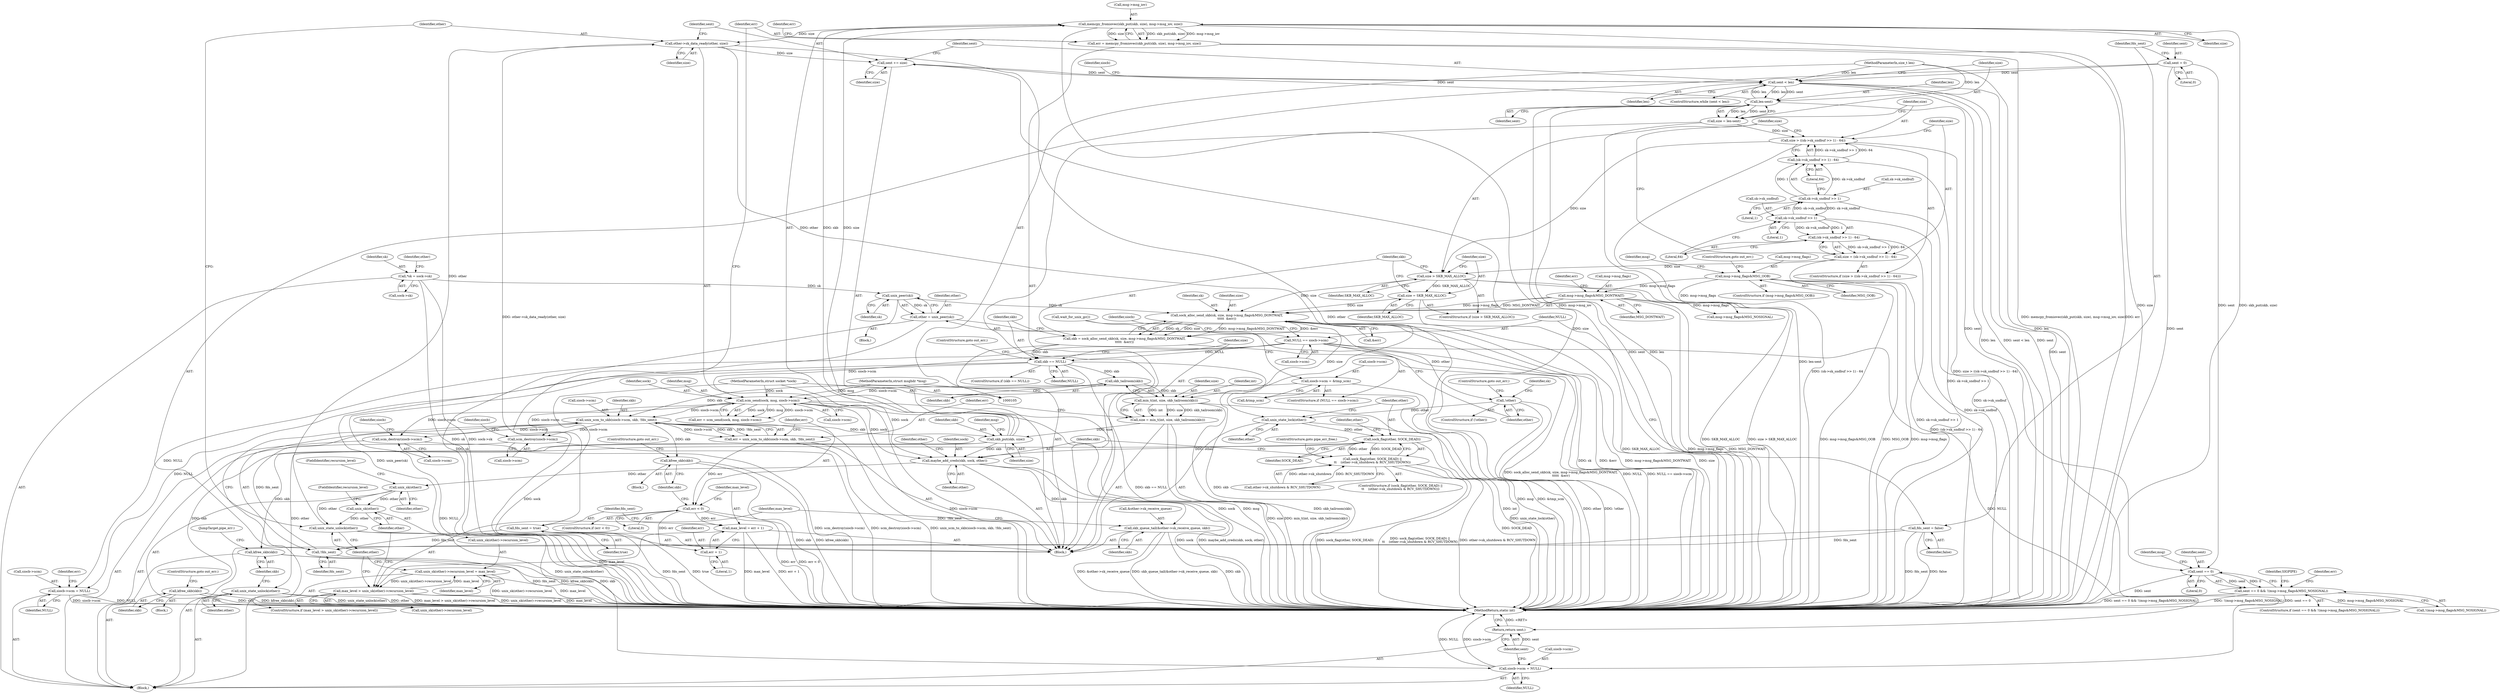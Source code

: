 digraph "1_linux_e0e3cea46d31d23dc40df0a49a7a2c04fe8edfea_1@API" {
"1000303" [label="(Call,memcpy_fromiovec(skb_put(skb, size), msg->msg_iov, size))"];
"1000304" [label="(Call,skb_put(skb, size))"];
"1000278" [label="(Call,unix_scm_to_skb(siocb->scm, skb, !fds_sent))"];
"1000154" [label="(Call,scm_send(sock, msg, siocb->scm))"];
"1000107" [label="(MethodParameterIn,struct socket *sock)"];
"1000108" [label="(MethodParameterIn,struct msghdr *msg)"];
"1000140" [label="(Call,NULL == siocb->scm)"];
"1000145" [label="(Call,siocb->scm = &tmp_scm)"];
"1000274" [label="(Call,skb_tailroom(skb))"];
"1000265" [label="(Call,skb == NULL)"];
"1000252" [label="(Call,skb = sock_alloc_send_skb(sk, size, msg->msg_flags&MSG_DONTWAIT,\n\t\t\t\t\t  &err))"];
"1000254" [label="(Call,sock_alloc_send_skb(sk, size, msg->msg_flags&MSG_DONTWAIT,\n\t\t\t\t\t  &err))"];
"1000203" [label="(Call,unix_peer(sk))"];
"1000117" [label="(Call,*sk = sock->sk)"];
"1000249" [label="(Call,size = SKB_MAX_ALLOC)"];
"1000246" [label="(Call,size > SKB_MAX_ALLOC)"];
"1000236" [label="(Call,size = (sk->sk_sndbuf >> 1) - 64)"];
"1000238" [label="(Call,(sk->sk_sndbuf >> 1) - 64)"];
"1000239" [label="(Call,sk->sk_sndbuf >> 1)"];
"1000230" [label="(Call,sk->sk_sndbuf >> 1)"];
"1000227" [label="(Call,size > ((sk->sk_sndbuf >> 1) - 64))"];
"1000221" [label="(Call,size = len-sent)"];
"1000223" [label="(Call,len-sent)"];
"1000217" [label="(Call,sent < len)"];
"1000130" [label="(Call,sent = 0)"];
"1000358" [label="(Call,sent += size)"];
"1000355" [label="(Call,other->sk_data_ready(other, size))"];
"1000353" [label="(Call,unix_state_unlock(other))"];
"1000349" [label="(Call,unix_sk(other))"];
"1000344" [label="(Call,unix_sk(other))"];
"1000330" [label="(Call,maybe_add_creds(skb, sock, other))"];
"1000321" [label="(Call,sock_flag(other, SOCK_DEAD))"];
"1000317" [label="(Call,unix_state_lock(other))"];
"1000206" [label="(Call,!other)"];
"1000201" [label="(Call,other = unix_peer(sk))"];
"1000303" [label="(Call,memcpy_fromiovec(skb_put(skb, size), msg->msg_iov, size))"];
"1000109" [label="(MethodParameterIn,size_t len)"];
"1000229" [label="(Call,(sk->sk_sndbuf >> 1) - 64)"];
"1000257" [label="(Call,msg->msg_flags&MSG_DONTWAIT)"];
"1000171" [label="(Call,msg->msg_flags&MSG_OOB)"];
"1000283" [label="(Call,!fds_sent)"];
"1000298" [label="(Call,fds_sent = true)"];
"1000135" [label="(Call,fds_sent = false)"];
"1000269" [label="(Call,size = min_t(int, size, skb_tailroom(skb)))"];
"1000271" [label="(Call,min_t(int, size, skb_tailroom(skb)))"];
"1000301" [label="(Call,err = memcpy_fromiovec(skb_put(skb, size), msg->msg_iov, size))"];
"1000320" [label="(Call,sock_flag(other, SOCK_DEAD) ||\n\t\t    (other->sk_shutdown & RCV_SHUTDOWN))"];
"1000334" [label="(Call,skb_queue_tail(&other->sk_receive_queue, skb))"];
"1000373" [label="(Call,unix_state_unlock(other))"];
"1000314" [label="(Call,kfree_skb(skb))"];
"1000375" [label="(Call,kfree_skb(skb))"];
"1000276" [label="(Call,err = unix_scm_to_skb(siocb->scm, skb, !fds_sent))"];
"1000286" [label="(Call,err < 0)"];
"1000293" [label="(Call,max_level = err + 1)"];
"1000341" [label="(Call,max_level > unix_sk(other)->recursion_level)"];
"1000347" [label="(Call,unix_sk(other)->recursion_level = max_level)"];
"1000295" [label="(Call,err + 1)"];
"1000290" [label="(Call,kfree_skb(skb))"];
"1000361" [label="(Call,scm_destroy(siocb->scm))"];
"1000398" [label="(Call,scm_destroy(siocb->scm))"];
"1000365" [label="(Call,siocb->scm = NULL)"];
"1000402" [label="(Call,siocb->scm = NULL)"];
"1000380" [label="(Call,sent == 0)"];
"1000379" [label="(Call,sent == 0 && !(msg->msg_flags&MSG_NOSIGNAL))"];
"1000370" [label="(Return,return sent;)"];
"1000292" [label="(ControlStructure,goto out_err;)"];
"1000326" [label="(Identifier,other)"];
"1000243" [label="(Literal,1)"];
"1000349" [label="(Call,unix_sk(other))"];
"1000220" [label="(Block,)"];
"1000315" [label="(Identifier,skb)"];
"1000258" [label="(Call,msg->msg_flags)"];
"1000314" [label="(Call,kfree_skb(skb))"];
"1000151" [label="(Call,wait_for_unix_gc())"];
"1000257" [label="(Call,msg->msg_flags&MSG_DONTWAIT)"];
"1000273" [label="(Identifier,size)"];
"1000362" [label="(Call,siocb->scm)"];
"1000212" [label="(Identifier,sk)"];
"1000137" [label="(Identifier,false)"];
"1000270" [label="(Identifier,size)"];
"1000386" [label="(Identifier,msg)"];
"1000373" [label="(Call,unix_state_unlock(other))"];
"1000381" [label="(Identifier,sent)"];
"1000301" [label="(Call,err = memcpy_fromiovec(skb_put(skb, size), msg->msg_iov, size))"];
"1000380" [label="(Call,sent == 0)"];
"1000117" [label="(Call,*sk = sock->sk)"];
"1000141" [label="(Identifier,NULL)"];
"1000277" [label="(Identifier,err)"];
"1000219" [label="(Identifier,len)"];
"1000156" [label="(Identifier,msg)"];
"1000290" [label="(Call,kfree_skb(skb))"];
"1000271" [label="(Call,min_t(int, size, skb_tailroom(skb)))"];
"1000118" [label="(Identifier,sk)"];
"1000390" [label="(Identifier,SIGPIPE)"];
"1000346" [label="(FieldIdentifier,recursion_level)"];
"1000404" [label="(Identifier,siocb)"];
"1000146" [label="(Call,siocb->scm)"];
"1000124" [label="(Identifier,other)"];
"1000217" [label="(Call,sent < len)"];
"1000402" [label="(Call,siocb->scm = NULL)"];
"1000240" [label="(Call,sk->sk_sndbuf)"];
"1000344" [label="(Call,unix_sk(other))"];
"1000265" [label="(Call,skb == NULL)"];
"1000304" [label="(Call,skb_put(skb, size))"];
"1000228" [label="(Identifier,size)"];
"1000275" [label="(Identifier,skb)"];
"1000154" [label="(Call,scm_send(sock, msg, siocb->scm))"];
"1000179" [label="(Identifier,msg)"];
"1000306" [label="(Identifier,size)"];
"1000176" [label="(ControlStructure,goto out_err;)"];
"1000132" [label="(Literal,0)"];
"1000170" [label="(ControlStructure,if (msg->msg_flags&MSG_OOB))"];
"1000313" [label="(Block,)"];
"1000145" [label="(Call,siocb->scm = &tmp_scm)"];
"1000234" [label="(Literal,1)"];
"1000356" [label="(Identifier,other)"];
"1000379" [label="(Call,sent == 0 && !(msg->msg_flags&MSG_NOSIGNAL))"];
"1000352" [label="(Identifier,max_level)"];
"1000236" [label="(Call,size = (sk->sk_sndbuf >> 1) - 64)"];
"1000227" [label="(Call,size > ((sk->sk_sndbuf >> 1) - 64))"];
"1000287" [label="(Identifier,err)"];
"1000321" [label="(Call,sock_flag(other, SOCK_DEAD))"];
"1000319" [label="(ControlStructure,if (sock_flag(other, SOCK_DEAD) ||\n\t\t    (other->sk_shutdown & RCV_SHUTDOWN)))"];
"1000247" [label="(Identifier,size)"];
"1000334" [label="(Call,skb_queue_tail(&other->sk_receive_queue, skb))"];
"1000335" [label="(Call,&other->sk_receive_queue)"];
"1000367" [label="(Identifier,siocb)"];
"1000252" [label="(Call,skb = sock_alloc_send_skb(sk, size, msg->msg_flags&MSG_DONTWAIT,\n\t\t\t\t\t  &err))"];
"1000398" [label="(Call,scm_destroy(siocb->scm))"];
"1000256" [label="(Identifier,size)"];
"1000331" [label="(Identifier,skb)"];
"1000291" [label="(Identifier,skb)"];
"1000297" [label="(Literal,1)"];
"1000371" [label="(Identifier,sent)"];
"1000206" [label="(Call,!other)"];
"1000205" [label="(ControlStructure,if (!other))"];
"1000248" [label="(Identifier,SKB_MAX_ALLOC)"];
"1000109" [label="(MethodParameterIn,size_t len)"];
"1000171" [label="(Call,msg->msg_flags&MSG_OOB)"];
"1000323" [label="(Identifier,SOCK_DEAD)"];
"1000251" [label="(Identifier,SKB_MAX_ALLOC)"];
"1000340" [label="(ControlStructure,if (max_level > unix_sk(other)->recursion_level))"];
"1000142" [label="(Call,siocb->scm)"];
"1000406" [label="(Identifier,NULL)"];
"1000119" [label="(Call,sock->sk)"];
"1000136" [label="(Identifier,fds_sent)"];
"1000216" [label="(ControlStructure,while (sent < len))"];
"1000308" [label="(Identifier,msg)"];
"1000264" [label="(ControlStructure,if (skb == NULL))"];
"1000245" [label="(ControlStructure,if (size > SKB_MAX_ALLOC))"];
"1000375" [label="(Call,kfree_skb(skb))"];
"1000341" [label="(Call,max_level > unix_sk(other)->recursion_level)"];
"1000407" [label="(Identifier,err)"];
"1000149" [label="(Call,&tmp_scm)"];
"1000244" [label="(Literal,64)"];
"1000272" [label="(Identifier,int)"];
"1000383" [label="(Call,!(msg->msg_flags&MSG_NOSIGNAL))"];
"1000365" [label="(Call,siocb->scm = NULL)"];
"1000226" [label="(ControlStructure,if (size > ((sk->sk_sndbuf >> 1) - 64)))"];
"1000263" [label="(Identifier,err)"];
"1000288" [label="(Literal,0)"];
"1000343" [label="(Call,unix_sk(other)->recursion_level)"];
"1000231" [label="(Call,sk->sk_sndbuf)"];
"1000361" [label="(Call,scm_destroy(siocb->scm))"];
"1000378" [label="(ControlStructure,if (sent == 0 && !(msg->msg_flags&MSG_NOSIGNAL)))"];
"1000310" [label="(Identifier,size)"];
"1000351" [label="(FieldIdentifier,recursion_level)"];
"1000318" [label="(Identifier,other)"];
"1000296" [label="(Identifier,err)"];
"1000285" [label="(ControlStructure,if (err < 0))"];
"1000279" [label="(Call,siocb->scm)"];
"1000348" [label="(Call,unix_sk(other)->recursion_level)"];
"1000175" [label="(Identifier,MSG_OOB)"];
"1000250" [label="(Identifier,size)"];
"1000370" [label="(Return,return sent;)"];
"1000224" [label="(Identifier,len)"];
"1000330" [label="(Call,maybe_add_creds(skb, sock, other))"];
"1000345" [label="(Identifier,other)"];
"1000294" [label="(Identifier,max_level)"];
"1000130" [label="(Call,sent = 0)"];
"1000360" [label="(Identifier,size)"];
"1000249" [label="(Call,size = SKB_MAX_ALLOC)"];
"1000222" [label="(Identifier,size)"];
"1000303" [label="(Call,memcpy_fromiovec(skb_put(skb, size), msg->msg_iov, size))"];
"1000157" [label="(Call,siocb->scm)"];
"1000155" [label="(Identifier,sock)"];
"1000204" [label="(Identifier,sk)"];
"1000110" [label="(Block,)"];
"1000305" [label="(Identifier,skb)"];
"1000359" [label="(Identifier,sent)"];
"1000337" [label="(Identifier,other)"];
"1000108" [label="(MethodParameterIn,struct msghdr *msg)"];
"1000147" [label="(Identifier,siocb)"];
"1000354" [label="(Identifier,other)"];
"1000289" [label="(Block,)"];
"1000230" [label="(Call,sk->sk_sndbuf >> 1)"];
"1000320" [label="(Call,sock_flag(other, SOCK_DEAD) ||\n\t\t    (other->sk_shutdown & RCV_SHUTDOWN))"];
"1000299" [label="(Identifier,fds_sent)"];
"1000376" [label="(Identifier,skb)"];
"1000300" [label="(Identifier,true)"];
"1000131" [label="(Identifier,sent)"];
"1000107" [label="(MethodParameterIn,struct socket *sock)"];
"1000282" [label="(Identifier,skb)"];
"1000269" [label="(Call,size = min_t(int, size, skb_tailroom(skb)))"];
"1000329" [label="(ControlStructure,goto pipe_err_free;)"];
"1000253" [label="(Identifier,skb)"];
"1000347" [label="(Call,unix_sk(other)->recursion_level = max_level)"];
"1000268" [label="(ControlStructure,goto out_err;)"];
"1000358" [label="(Call,sent += size)"];
"1000283" [label="(Call,!fds_sent)"];
"1000408" [label="(MethodReturn,static int)"];
"1000274" [label="(Call,skb_tailroom(skb))"];
"1000152" [label="(Call,err = scm_send(sock, msg, siocb->scm))"];
"1000276" [label="(Call,err = unix_scm_to_skb(siocb->scm, skb, !fds_sent))"];
"1000317" [label="(Call,unix_state_lock(other))"];
"1000394" [label="(Identifier,err)"];
"1000208" [label="(ControlStructure,goto out_err;)"];
"1000262" [label="(Call,&err)"];
"1000403" [label="(Call,siocb->scm)"];
"1000384" [label="(Call,msg->msg_flags&MSG_NOSIGNAL)"];
"1000342" [label="(Identifier,max_level)"];
"1000324" [label="(Call,other->sk_shutdown & RCV_SHUTDOWN)"];
"1000369" [label="(Identifier,NULL)"];
"1000254" [label="(Call,sock_alloc_send_skb(sk, size, msg->msg_flags&MSG_DONTWAIT,\n\t\t\t\t\t  &err))"];
"1000278" [label="(Call,unix_scm_to_skb(siocb->scm, skb, !fds_sent))"];
"1000139" [label="(ControlStructure,if (NULL == siocb->scm))"];
"1000307" [label="(Call,msg->msg_iov)"];
"1000382" [label="(Literal,0)"];
"1000196" [label="(Block,)"];
"1000355" [label="(Call,other->sk_data_ready(other, size))"];
"1000374" [label="(Identifier,other)"];
"1000316" [label="(ControlStructure,goto out_err;)"];
"1000221" [label="(Call,size = len-sent)"];
"1000267" [label="(Identifier,NULL)"];
"1000246" [label="(Call,size > SKB_MAX_ALLOC)"];
"1000223" [label="(Call,len-sent)"];
"1000332" [label="(Identifier,sock)"];
"1000284" [label="(Identifier,fds_sent)"];
"1000225" [label="(Identifier,sent)"];
"1000295" [label="(Call,err + 1)"];
"1000140" [label="(Call,NULL == siocb->scm)"];
"1000286" [label="(Call,err < 0)"];
"1000353" [label="(Call,unix_state_unlock(other))"];
"1000135" [label="(Call,fds_sent = false)"];
"1000203" [label="(Call,unix_peer(sk))"];
"1000298" [label="(Call,fds_sent = true)"];
"1000312" [label="(Identifier,err)"];
"1000237" [label="(Identifier,size)"];
"1000229" [label="(Call,(sk->sk_sndbuf >> 1) - 64)"];
"1000266" [label="(Identifier,skb)"];
"1000207" [label="(Identifier,other)"];
"1000377" [label="(JumpTarget,pipe_err:)"];
"1000293" [label="(Call,max_level = err + 1)"];
"1000255" [label="(Identifier,sk)"];
"1000322" [label="(Identifier,other)"];
"1000235" [label="(Literal,64)"];
"1000202" [label="(Identifier,other)"];
"1000350" [label="(Identifier,other)"];
"1000238" [label="(Call,(sk->sk_sndbuf >> 1) - 64)"];
"1000201" [label="(Call,other = unix_peer(sk))"];
"1000399" [label="(Call,siocb->scm)"];
"1000261" [label="(Identifier,MSG_DONTWAIT)"];
"1000357" [label="(Identifier,size)"];
"1000218" [label="(Identifier,sent)"];
"1000333" [label="(Identifier,other)"];
"1000339" [label="(Identifier,skb)"];
"1000172" [label="(Call,msg->msg_flags)"];
"1000363" [label="(Identifier,siocb)"];
"1000302" [label="(Identifier,err)"];
"1000239" [label="(Call,sk->sk_sndbuf >> 1)"];
"1000366" [label="(Call,siocb->scm)"];
"1000303" -> "1000301"  [label="AST: "];
"1000303" -> "1000310"  [label="CFG: "];
"1000304" -> "1000303"  [label="AST: "];
"1000307" -> "1000303"  [label="AST: "];
"1000310" -> "1000303"  [label="AST: "];
"1000301" -> "1000303"  [label="CFG: "];
"1000303" -> "1000408"  [label="DDG: size"];
"1000303" -> "1000408"  [label="DDG: skb_put(skb, size)"];
"1000303" -> "1000408"  [label="DDG: msg->msg_iov"];
"1000303" -> "1000301"  [label="DDG: skb_put(skb, size)"];
"1000303" -> "1000301"  [label="DDG: msg->msg_iov"];
"1000303" -> "1000301"  [label="DDG: size"];
"1000304" -> "1000303"  [label="DDG: skb"];
"1000304" -> "1000303"  [label="DDG: size"];
"1000303" -> "1000355"  [label="DDG: size"];
"1000304" -> "1000306"  [label="CFG: "];
"1000305" -> "1000304"  [label="AST: "];
"1000306" -> "1000304"  [label="AST: "];
"1000308" -> "1000304"  [label="CFG: "];
"1000278" -> "1000304"  [label="DDG: skb"];
"1000269" -> "1000304"  [label="DDG: size"];
"1000304" -> "1000314"  [label="DDG: skb"];
"1000304" -> "1000330"  [label="DDG: skb"];
"1000304" -> "1000375"  [label="DDG: skb"];
"1000278" -> "1000276"  [label="AST: "];
"1000278" -> "1000283"  [label="CFG: "];
"1000279" -> "1000278"  [label="AST: "];
"1000282" -> "1000278"  [label="AST: "];
"1000283" -> "1000278"  [label="AST: "];
"1000276" -> "1000278"  [label="CFG: "];
"1000278" -> "1000408"  [label="DDG: !fds_sent"];
"1000278" -> "1000276"  [label="DDG: siocb->scm"];
"1000278" -> "1000276"  [label="DDG: skb"];
"1000278" -> "1000276"  [label="DDG: !fds_sent"];
"1000154" -> "1000278"  [label="DDG: siocb->scm"];
"1000274" -> "1000278"  [label="DDG: skb"];
"1000283" -> "1000278"  [label="DDG: fds_sent"];
"1000278" -> "1000290"  [label="DDG: skb"];
"1000278" -> "1000361"  [label="DDG: siocb->scm"];
"1000278" -> "1000398"  [label="DDG: siocb->scm"];
"1000154" -> "1000152"  [label="AST: "];
"1000154" -> "1000157"  [label="CFG: "];
"1000155" -> "1000154"  [label="AST: "];
"1000156" -> "1000154"  [label="AST: "];
"1000157" -> "1000154"  [label="AST: "];
"1000152" -> "1000154"  [label="CFG: "];
"1000154" -> "1000408"  [label="DDG: siocb->scm"];
"1000154" -> "1000408"  [label="DDG: sock"];
"1000154" -> "1000408"  [label="DDG: msg"];
"1000154" -> "1000152"  [label="DDG: sock"];
"1000154" -> "1000152"  [label="DDG: msg"];
"1000154" -> "1000152"  [label="DDG: siocb->scm"];
"1000107" -> "1000154"  [label="DDG: sock"];
"1000108" -> "1000154"  [label="DDG: msg"];
"1000140" -> "1000154"  [label="DDG: siocb->scm"];
"1000145" -> "1000154"  [label="DDG: siocb->scm"];
"1000154" -> "1000330"  [label="DDG: sock"];
"1000154" -> "1000361"  [label="DDG: siocb->scm"];
"1000154" -> "1000398"  [label="DDG: siocb->scm"];
"1000107" -> "1000105"  [label="AST: "];
"1000107" -> "1000408"  [label="DDG: sock"];
"1000107" -> "1000330"  [label="DDG: sock"];
"1000108" -> "1000105"  [label="AST: "];
"1000108" -> "1000408"  [label="DDG: msg"];
"1000140" -> "1000139"  [label="AST: "];
"1000140" -> "1000142"  [label="CFG: "];
"1000141" -> "1000140"  [label="AST: "];
"1000142" -> "1000140"  [label="AST: "];
"1000147" -> "1000140"  [label="CFG: "];
"1000151" -> "1000140"  [label="CFG: "];
"1000140" -> "1000408"  [label="DDG: NULL"];
"1000140" -> "1000408"  [label="DDG: NULL == siocb->scm"];
"1000140" -> "1000265"  [label="DDG: NULL"];
"1000140" -> "1000365"  [label="DDG: NULL"];
"1000140" -> "1000402"  [label="DDG: NULL"];
"1000145" -> "1000139"  [label="AST: "];
"1000145" -> "1000149"  [label="CFG: "];
"1000146" -> "1000145"  [label="AST: "];
"1000149" -> "1000145"  [label="AST: "];
"1000151" -> "1000145"  [label="CFG: "];
"1000145" -> "1000408"  [label="DDG: &tmp_scm"];
"1000274" -> "1000271"  [label="AST: "];
"1000274" -> "1000275"  [label="CFG: "];
"1000275" -> "1000274"  [label="AST: "];
"1000271" -> "1000274"  [label="CFG: "];
"1000274" -> "1000271"  [label="DDG: skb"];
"1000265" -> "1000274"  [label="DDG: skb"];
"1000265" -> "1000264"  [label="AST: "];
"1000265" -> "1000267"  [label="CFG: "];
"1000266" -> "1000265"  [label="AST: "];
"1000267" -> "1000265"  [label="AST: "];
"1000268" -> "1000265"  [label="CFG: "];
"1000270" -> "1000265"  [label="CFG: "];
"1000265" -> "1000408"  [label="DDG: skb == NULL"];
"1000265" -> "1000408"  [label="DDG: skb"];
"1000252" -> "1000265"  [label="DDG: skb"];
"1000265" -> "1000365"  [label="DDG: NULL"];
"1000265" -> "1000402"  [label="DDG: NULL"];
"1000252" -> "1000220"  [label="AST: "];
"1000252" -> "1000254"  [label="CFG: "];
"1000253" -> "1000252"  [label="AST: "];
"1000254" -> "1000252"  [label="AST: "];
"1000266" -> "1000252"  [label="CFG: "];
"1000252" -> "1000408"  [label="DDG: sock_alloc_send_skb(sk, size, msg->msg_flags&MSG_DONTWAIT,\n\t\t\t\t\t  &err)"];
"1000254" -> "1000252"  [label="DDG: sk"];
"1000254" -> "1000252"  [label="DDG: size"];
"1000254" -> "1000252"  [label="DDG: msg->msg_flags&MSG_DONTWAIT"];
"1000254" -> "1000252"  [label="DDG: &err"];
"1000254" -> "1000262"  [label="CFG: "];
"1000255" -> "1000254"  [label="AST: "];
"1000256" -> "1000254"  [label="AST: "];
"1000257" -> "1000254"  [label="AST: "];
"1000262" -> "1000254"  [label="AST: "];
"1000254" -> "1000408"  [label="DDG: sk"];
"1000254" -> "1000408"  [label="DDG: &err"];
"1000254" -> "1000408"  [label="DDG: msg->msg_flags&MSG_DONTWAIT"];
"1000254" -> "1000408"  [label="DDG: size"];
"1000203" -> "1000254"  [label="DDG: sk"];
"1000249" -> "1000254"  [label="DDG: size"];
"1000246" -> "1000254"  [label="DDG: size"];
"1000257" -> "1000254"  [label="DDG: msg->msg_flags"];
"1000257" -> "1000254"  [label="DDG: MSG_DONTWAIT"];
"1000254" -> "1000271"  [label="DDG: size"];
"1000203" -> "1000201"  [label="AST: "];
"1000203" -> "1000204"  [label="CFG: "];
"1000204" -> "1000203"  [label="AST: "];
"1000201" -> "1000203"  [label="CFG: "];
"1000203" -> "1000408"  [label="DDG: sk"];
"1000203" -> "1000201"  [label="DDG: sk"];
"1000117" -> "1000203"  [label="DDG: sk"];
"1000117" -> "1000110"  [label="AST: "];
"1000117" -> "1000119"  [label="CFG: "];
"1000118" -> "1000117"  [label="AST: "];
"1000119" -> "1000117"  [label="AST: "];
"1000124" -> "1000117"  [label="CFG: "];
"1000117" -> "1000408"  [label="DDG: sk"];
"1000117" -> "1000408"  [label="DDG: sock->sk"];
"1000249" -> "1000245"  [label="AST: "];
"1000249" -> "1000251"  [label="CFG: "];
"1000250" -> "1000249"  [label="AST: "];
"1000251" -> "1000249"  [label="AST: "];
"1000253" -> "1000249"  [label="CFG: "];
"1000249" -> "1000408"  [label="DDG: SKB_MAX_ALLOC"];
"1000246" -> "1000249"  [label="DDG: SKB_MAX_ALLOC"];
"1000246" -> "1000245"  [label="AST: "];
"1000246" -> "1000248"  [label="CFG: "];
"1000247" -> "1000246"  [label="AST: "];
"1000248" -> "1000246"  [label="AST: "];
"1000250" -> "1000246"  [label="CFG: "];
"1000253" -> "1000246"  [label="CFG: "];
"1000246" -> "1000408"  [label="DDG: SKB_MAX_ALLOC"];
"1000246" -> "1000408"  [label="DDG: size > SKB_MAX_ALLOC"];
"1000236" -> "1000246"  [label="DDG: size"];
"1000227" -> "1000246"  [label="DDG: size"];
"1000236" -> "1000226"  [label="AST: "];
"1000236" -> "1000238"  [label="CFG: "];
"1000237" -> "1000236"  [label="AST: "];
"1000238" -> "1000236"  [label="AST: "];
"1000247" -> "1000236"  [label="CFG: "];
"1000236" -> "1000408"  [label="DDG: (sk->sk_sndbuf >> 1) - 64"];
"1000238" -> "1000236"  [label="DDG: sk->sk_sndbuf >> 1"];
"1000238" -> "1000236"  [label="DDG: 64"];
"1000238" -> "1000244"  [label="CFG: "];
"1000239" -> "1000238"  [label="AST: "];
"1000244" -> "1000238"  [label="AST: "];
"1000238" -> "1000408"  [label="DDG: sk->sk_sndbuf >> 1"];
"1000239" -> "1000238"  [label="DDG: sk->sk_sndbuf"];
"1000239" -> "1000238"  [label="DDG: 1"];
"1000239" -> "1000243"  [label="CFG: "];
"1000240" -> "1000239"  [label="AST: "];
"1000243" -> "1000239"  [label="AST: "];
"1000244" -> "1000239"  [label="CFG: "];
"1000239" -> "1000408"  [label="DDG: sk->sk_sndbuf"];
"1000239" -> "1000230"  [label="DDG: sk->sk_sndbuf"];
"1000230" -> "1000239"  [label="DDG: sk->sk_sndbuf"];
"1000230" -> "1000229"  [label="AST: "];
"1000230" -> "1000234"  [label="CFG: "];
"1000231" -> "1000230"  [label="AST: "];
"1000234" -> "1000230"  [label="AST: "];
"1000235" -> "1000230"  [label="CFG: "];
"1000230" -> "1000408"  [label="DDG: sk->sk_sndbuf"];
"1000230" -> "1000229"  [label="DDG: sk->sk_sndbuf"];
"1000230" -> "1000229"  [label="DDG: 1"];
"1000227" -> "1000226"  [label="AST: "];
"1000227" -> "1000229"  [label="CFG: "];
"1000228" -> "1000227"  [label="AST: "];
"1000229" -> "1000227"  [label="AST: "];
"1000237" -> "1000227"  [label="CFG: "];
"1000247" -> "1000227"  [label="CFG: "];
"1000227" -> "1000408"  [label="DDG: size > ((sk->sk_sndbuf >> 1) - 64)"];
"1000227" -> "1000408"  [label="DDG: (sk->sk_sndbuf >> 1) - 64"];
"1000221" -> "1000227"  [label="DDG: size"];
"1000229" -> "1000227"  [label="DDG: sk->sk_sndbuf >> 1"];
"1000229" -> "1000227"  [label="DDG: 64"];
"1000221" -> "1000220"  [label="AST: "];
"1000221" -> "1000223"  [label="CFG: "];
"1000222" -> "1000221"  [label="AST: "];
"1000223" -> "1000221"  [label="AST: "];
"1000228" -> "1000221"  [label="CFG: "];
"1000221" -> "1000408"  [label="DDG: len-sent"];
"1000223" -> "1000221"  [label="DDG: len"];
"1000223" -> "1000221"  [label="DDG: sent"];
"1000223" -> "1000225"  [label="CFG: "];
"1000224" -> "1000223"  [label="AST: "];
"1000225" -> "1000223"  [label="AST: "];
"1000223" -> "1000408"  [label="DDG: sent"];
"1000223" -> "1000408"  [label="DDG: len"];
"1000223" -> "1000217"  [label="DDG: len"];
"1000217" -> "1000223"  [label="DDG: len"];
"1000217" -> "1000223"  [label="DDG: sent"];
"1000109" -> "1000223"  [label="DDG: len"];
"1000223" -> "1000358"  [label="DDG: sent"];
"1000223" -> "1000380"  [label="DDG: sent"];
"1000217" -> "1000216"  [label="AST: "];
"1000217" -> "1000219"  [label="CFG: "];
"1000218" -> "1000217"  [label="AST: "];
"1000219" -> "1000217"  [label="AST: "];
"1000222" -> "1000217"  [label="CFG: "];
"1000363" -> "1000217"  [label="CFG: "];
"1000217" -> "1000408"  [label="DDG: len"];
"1000217" -> "1000408"  [label="DDG: sent < len"];
"1000217" -> "1000408"  [label="DDG: sent"];
"1000130" -> "1000217"  [label="DDG: sent"];
"1000358" -> "1000217"  [label="DDG: sent"];
"1000109" -> "1000217"  [label="DDG: len"];
"1000217" -> "1000370"  [label="DDG: sent"];
"1000130" -> "1000110"  [label="AST: "];
"1000130" -> "1000132"  [label="CFG: "];
"1000131" -> "1000130"  [label="AST: "];
"1000132" -> "1000130"  [label="AST: "];
"1000136" -> "1000130"  [label="CFG: "];
"1000130" -> "1000408"  [label="DDG: sent"];
"1000130" -> "1000380"  [label="DDG: sent"];
"1000358" -> "1000220"  [label="AST: "];
"1000358" -> "1000360"  [label="CFG: "];
"1000359" -> "1000358"  [label="AST: "];
"1000360" -> "1000358"  [label="AST: "];
"1000218" -> "1000358"  [label="CFG: "];
"1000358" -> "1000408"  [label="DDG: size"];
"1000355" -> "1000358"  [label="DDG: size"];
"1000355" -> "1000220"  [label="AST: "];
"1000355" -> "1000357"  [label="CFG: "];
"1000356" -> "1000355"  [label="AST: "];
"1000357" -> "1000355"  [label="AST: "];
"1000359" -> "1000355"  [label="CFG: "];
"1000355" -> "1000408"  [label="DDG: other"];
"1000355" -> "1000408"  [label="DDG: other->sk_data_ready(other, size)"];
"1000355" -> "1000317"  [label="DDG: other"];
"1000353" -> "1000355"  [label="DDG: other"];
"1000353" -> "1000220"  [label="AST: "];
"1000353" -> "1000354"  [label="CFG: "];
"1000354" -> "1000353"  [label="AST: "];
"1000356" -> "1000353"  [label="CFG: "];
"1000353" -> "1000408"  [label="DDG: unix_state_unlock(other)"];
"1000349" -> "1000353"  [label="DDG: other"];
"1000344" -> "1000353"  [label="DDG: other"];
"1000349" -> "1000348"  [label="AST: "];
"1000349" -> "1000350"  [label="CFG: "];
"1000350" -> "1000349"  [label="AST: "];
"1000351" -> "1000349"  [label="CFG: "];
"1000344" -> "1000349"  [label="DDG: other"];
"1000344" -> "1000343"  [label="AST: "];
"1000344" -> "1000345"  [label="CFG: "];
"1000345" -> "1000344"  [label="AST: "];
"1000346" -> "1000344"  [label="CFG: "];
"1000330" -> "1000344"  [label="DDG: other"];
"1000330" -> "1000220"  [label="AST: "];
"1000330" -> "1000333"  [label="CFG: "];
"1000331" -> "1000330"  [label="AST: "];
"1000332" -> "1000330"  [label="AST: "];
"1000333" -> "1000330"  [label="AST: "];
"1000337" -> "1000330"  [label="CFG: "];
"1000330" -> "1000408"  [label="DDG: sock"];
"1000330" -> "1000408"  [label="DDG: maybe_add_creds(skb, sock, other)"];
"1000321" -> "1000330"  [label="DDG: other"];
"1000330" -> "1000334"  [label="DDG: skb"];
"1000321" -> "1000320"  [label="AST: "];
"1000321" -> "1000323"  [label="CFG: "];
"1000322" -> "1000321"  [label="AST: "];
"1000323" -> "1000321"  [label="AST: "];
"1000326" -> "1000321"  [label="CFG: "];
"1000320" -> "1000321"  [label="CFG: "];
"1000321" -> "1000408"  [label="DDG: SOCK_DEAD"];
"1000321" -> "1000320"  [label="DDG: other"];
"1000321" -> "1000320"  [label="DDG: SOCK_DEAD"];
"1000317" -> "1000321"  [label="DDG: other"];
"1000321" -> "1000373"  [label="DDG: other"];
"1000317" -> "1000220"  [label="AST: "];
"1000317" -> "1000318"  [label="CFG: "];
"1000318" -> "1000317"  [label="AST: "];
"1000322" -> "1000317"  [label="CFG: "];
"1000317" -> "1000408"  [label="DDG: unix_state_lock(other)"];
"1000206" -> "1000317"  [label="DDG: other"];
"1000206" -> "1000205"  [label="AST: "];
"1000206" -> "1000207"  [label="CFG: "];
"1000207" -> "1000206"  [label="AST: "];
"1000208" -> "1000206"  [label="CFG: "];
"1000212" -> "1000206"  [label="CFG: "];
"1000206" -> "1000408"  [label="DDG: !other"];
"1000206" -> "1000408"  [label="DDG: other"];
"1000201" -> "1000206"  [label="DDG: other"];
"1000201" -> "1000196"  [label="AST: "];
"1000202" -> "1000201"  [label="AST: "];
"1000207" -> "1000201"  [label="CFG: "];
"1000201" -> "1000408"  [label="DDG: unix_peer(sk)"];
"1000109" -> "1000105"  [label="AST: "];
"1000109" -> "1000408"  [label="DDG: len"];
"1000229" -> "1000235"  [label="CFG: "];
"1000235" -> "1000229"  [label="AST: "];
"1000229" -> "1000408"  [label="DDG: sk->sk_sndbuf >> 1"];
"1000257" -> "1000261"  [label="CFG: "];
"1000258" -> "1000257"  [label="AST: "];
"1000261" -> "1000257"  [label="AST: "];
"1000263" -> "1000257"  [label="CFG: "];
"1000257" -> "1000408"  [label="DDG: msg->msg_flags"];
"1000257" -> "1000408"  [label="DDG: MSG_DONTWAIT"];
"1000171" -> "1000257"  [label="DDG: msg->msg_flags"];
"1000257" -> "1000384"  [label="DDG: msg->msg_flags"];
"1000171" -> "1000170"  [label="AST: "];
"1000171" -> "1000175"  [label="CFG: "];
"1000172" -> "1000171"  [label="AST: "];
"1000175" -> "1000171"  [label="AST: "];
"1000176" -> "1000171"  [label="CFG: "];
"1000179" -> "1000171"  [label="CFG: "];
"1000171" -> "1000408"  [label="DDG: msg->msg_flags"];
"1000171" -> "1000408"  [label="DDG: msg->msg_flags&MSG_OOB"];
"1000171" -> "1000408"  [label="DDG: MSG_OOB"];
"1000171" -> "1000384"  [label="DDG: msg->msg_flags"];
"1000283" -> "1000284"  [label="CFG: "];
"1000284" -> "1000283"  [label="AST: "];
"1000283" -> "1000408"  [label="DDG: fds_sent"];
"1000298" -> "1000283"  [label="DDG: fds_sent"];
"1000135" -> "1000283"  [label="DDG: fds_sent"];
"1000298" -> "1000220"  [label="AST: "];
"1000298" -> "1000300"  [label="CFG: "];
"1000299" -> "1000298"  [label="AST: "];
"1000300" -> "1000298"  [label="AST: "];
"1000302" -> "1000298"  [label="CFG: "];
"1000298" -> "1000408"  [label="DDG: fds_sent"];
"1000298" -> "1000408"  [label="DDG: true"];
"1000135" -> "1000110"  [label="AST: "];
"1000135" -> "1000137"  [label="CFG: "];
"1000136" -> "1000135"  [label="AST: "];
"1000137" -> "1000135"  [label="AST: "];
"1000141" -> "1000135"  [label="CFG: "];
"1000135" -> "1000408"  [label="DDG: fds_sent"];
"1000135" -> "1000408"  [label="DDG: false"];
"1000269" -> "1000220"  [label="AST: "];
"1000269" -> "1000271"  [label="CFG: "];
"1000270" -> "1000269"  [label="AST: "];
"1000271" -> "1000269"  [label="AST: "];
"1000277" -> "1000269"  [label="CFG: "];
"1000269" -> "1000408"  [label="DDG: size"];
"1000269" -> "1000408"  [label="DDG: min_t(int, size, skb_tailroom(skb))"];
"1000271" -> "1000269"  [label="DDG: int"];
"1000271" -> "1000269"  [label="DDG: size"];
"1000271" -> "1000269"  [label="DDG: skb_tailroom(skb)"];
"1000272" -> "1000271"  [label="AST: "];
"1000273" -> "1000271"  [label="AST: "];
"1000271" -> "1000408"  [label="DDG: skb_tailroom(skb)"];
"1000271" -> "1000408"  [label="DDG: int"];
"1000301" -> "1000220"  [label="AST: "];
"1000302" -> "1000301"  [label="AST: "];
"1000312" -> "1000301"  [label="CFG: "];
"1000301" -> "1000408"  [label="DDG: memcpy_fromiovec(skb_put(skb, size), msg->msg_iov, size)"];
"1000301" -> "1000408"  [label="DDG: err"];
"1000320" -> "1000319"  [label="AST: "];
"1000320" -> "1000324"  [label="CFG: "];
"1000324" -> "1000320"  [label="AST: "];
"1000329" -> "1000320"  [label="CFG: "];
"1000331" -> "1000320"  [label="CFG: "];
"1000320" -> "1000408"  [label="DDG: other->sk_shutdown & RCV_SHUTDOWN"];
"1000320" -> "1000408"  [label="DDG: sock_flag(other, SOCK_DEAD)"];
"1000320" -> "1000408"  [label="DDG: sock_flag(other, SOCK_DEAD) ||\n\t\t    (other->sk_shutdown & RCV_SHUTDOWN)"];
"1000324" -> "1000320"  [label="DDG: other->sk_shutdown"];
"1000324" -> "1000320"  [label="DDG: RCV_SHUTDOWN"];
"1000334" -> "1000220"  [label="AST: "];
"1000334" -> "1000339"  [label="CFG: "];
"1000335" -> "1000334"  [label="AST: "];
"1000339" -> "1000334"  [label="AST: "];
"1000342" -> "1000334"  [label="CFG: "];
"1000334" -> "1000408"  [label="DDG: skb_queue_tail(&other->sk_receive_queue, skb)"];
"1000334" -> "1000408"  [label="DDG: skb"];
"1000334" -> "1000408"  [label="DDG: &other->sk_receive_queue"];
"1000373" -> "1000110"  [label="AST: "];
"1000373" -> "1000374"  [label="CFG: "];
"1000374" -> "1000373"  [label="AST: "];
"1000376" -> "1000373"  [label="CFG: "];
"1000373" -> "1000408"  [label="DDG: unix_state_unlock(other)"];
"1000373" -> "1000408"  [label="DDG: other"];
"1000314" -> "1000313"  [label="AST: "];
"1000314" -> "1000315"  [label="CFG: "];
"1000315" -> "1000314"  [label="AST: "];
"1000316" -> "1000314"  [label="CFG: "];
"1000314" -> "1000408"  [label="DDG: skb"];
"1000314" -> "1000408"  [label="DDG: kfree_skb(skb)"];
"1000375" -> "1000110"  [label="AST: "];
"1000375" -> "1000376"  [label="CFG: "];
"1000376" -> "1000375"  [label="AST: "];
"1000377" -> "1000375"  [label="CFG: "];
"1000375" -> "1000408"  [label="DDG: skb"];
"1000375" -> "1000408"  [label="DDG: kfree_skb(skb)"];
"1000276" -> "1000220"  [label="AST: "];
"1000277" -> "1000276"  [label="AST: "];
"1000287" -> "1000276"  [label="CFG: "];
"1000276" -> "1000408"  [label="DDG: unix_scm_to_skb(siocb->scm, skb, !fds_sent)"];
"1000276" -> "1000286"  [label="DDG: err"];
"1000286" -> "1000285"  [label="AST: "];
"1000286" -> "1000288"  [label="CFG: "];
"1000287" -> "1000286"  [label="AST: "];
"1000288" -> "1000286"  [label="AST: "];
"1000291" -> "1000286"  [label="CFG: "];
"1000294" -> "1000286"  [label="CFG: "];
"1000286" -> "1000408"  [label="DDG: err < 0"];
"1000286" -> "1000408"  [label="DDG: err"];
"1000286" -> "1000293"  [label="DDG: err"];
"1000286" -> "1000295"  [label="DDG: err"];
"1000293" -> "1000220"  [label="AST: "];
"1000293" -> "1000295"  [label="CFG: "];
"1000294" -> "1000293"  [label="AST: "];
"1000295" -> "1000293"  [label="AST: "];
"1000299" -> "1000293"  [label="CFG: "];
"1000293" -> "1000408"  [label="DDG: max_level"];
"1000293" -> "1000408"  [label="DDG: err + 1"];
"1000293" -> "1000341"  [label="DDG: max_level"];
"1000341" -> "1000340"  [label="AST: "];
"1000341" -> "1000343"  [label="CFG: "];
"1000342" -> "1000341"  [label="AST: "];
"1000343" -> "1000341"  [label="AST: "];
"1000350" -> "1000341"  [label="CFG: "];
"1000354" -> "1000341"  [label="CFG: "];
"1000341" -> "1000408"  [label="DDG: unix_sk(other)->recursion_level"];
"1000341" -> "1000408"  [label="DDG: max_level"];
"1000341" -> "1000408"  [label="DDG: max_level > unix_sk(other)->recursion_level"];
"1000347" -> "1000341"  [label="DDG: unix_sk(other)->recursion_level"];
"1000341" -> "1000347"  [label="DDG: max_level"];
"1000347" -> "1000340"  [label="AST: "];
"1000347" -> "1000352"  [label="CFG: "];
"1000348" -> "1000347"  [label="AST: "];
"1000352" -> "1000347"  [label="AST: "];
"1000354" -> "1000347"  [label="CFG: "];
"1000347" -> "1000408"  [label="DDG: unix_sk(other)->recursion_level"];
"1000347" -> "1000408"  [label="DDG: max_level"];
"1000295" -> "1000297"  [label="CFG: "];
"1000296" -> "1000295"  [label="AST: "];
"1000297" -> "1000295"  [label="AST: "];
"1000290" -> "1000289"  [label="AST: "];
"1000290" -> "1000291"  [label="CFG: "];
"1000291" -> "1000290"  [label="AST: "];
"1000292" -> "1000290"  [label="CFG: "];
"1000290" -> "1000408"  [label="DDG: skb"];
"1000290" -> "1000408"  [label="DDG: kfree_skb(skb)"];
"1000361" -> "1000110"  [label="AST: "];
"1000361" -> "1000362"  [label="CFG: "];
"1000362" -> "1000361"  [label="AST: "];
"1000367" -> "1000361"  [label="CFG: "];
"1000361" -> "1000408"  [label="DDG: scm_destroy(siocb->scm)"];
"1000398" -> "1000110"  [label="AST: "];
"1000398" -> "1000399"  [label="CFG: "];
"1000399" -> "1000398"  [label="AST: "];
"1000404" -> "1000398"  [label="CFG: "];
"1000398" -> "1000408"  [label="DDG: scm_destroy(siocb->scm)"];
"1000365" -> "1000110"  [label="AST: "];
"1000365" -> "1000369"  [label="CFG: "];
"1000366" -> "1000365"  [label="AST: "];
"1000369" -> "1000365"  [label="AST: "];
"1000371" -> "1000365"  [label="CFG: "];
"1000365" -> "1000408"  [label="DDG: NULL"];
"1000365" -> "1000408"  [label="DDG: siocb->scm"];
"1000402" -> "1000110"  [label="AST: "];
"1000402" -> "1000406"  [label="CFG: "];
"1000403" -> "1000402"  [label="AST: "];
"1000406" -> "1000402"  [label="AST: "];
"1000407" -> "1000402"  [label="CFG: "];
"1000402" -> "1000408"  [label="DDG: siocb->scm"];
"1000402" -> "1000408"  [label="DDG: NULL"];
"1000380" -> "1000379"  [label="AST: "];
"1000380" -> "1000382"  [label="CFG: "];
"1000381" -> "1000380"  [label="AST: "];
"1000382" -> "1000380"  [label="AST: "];
"1000386" -> "1000380"  [label="CFG: "];
"1000379" -> "1000380"  [label="CFG: "];
"1000380" -> "1000408"  [label="DDG: sent"];
"1000380" -> "1000379"  [label="DDG: sent"];
"1000380" -> "1000379"  [label="DDG: 0"];
"1000379" -> "1000378"  [label="AST: "];
"1000379" -> "1000383"  [label="CFG: "];
"1000383" -> "1000379"  [label="AST: "];
"1000390" -> "1000379"  [label="CFG: "];
"1000394" -> "1000379"  [label="CFG: "];
"1000379" -> "1000408"  [label="DDG: !(msg->msg_flags&MSG_NOSIGNAL)"];
"1000379" -> "1000408"  [label="DDG: sent == 0"];
"1000379" -> "1000408"  [label="DDG: sent == 0 && !(msg->msg_flags&MSG_NOSIGNAL)"];
"1000383" -> "1000379"  [label="DDG: msg->msg_flags&MSG_NOSIGNAL"];
"1000370" -> "1000110"  [label="AST: "];
"1000370" -> "1000371"  [label="CFG: "];
"1000371" -> "1000370"  [label="AST: "];
"1000408" -> "1000370"  [label="CFG: "];
"1000370" -> "1000408"  [label="DDG: <RET>"];
"1000371" -> "1000370"  [label="DDG: sent"];
}
